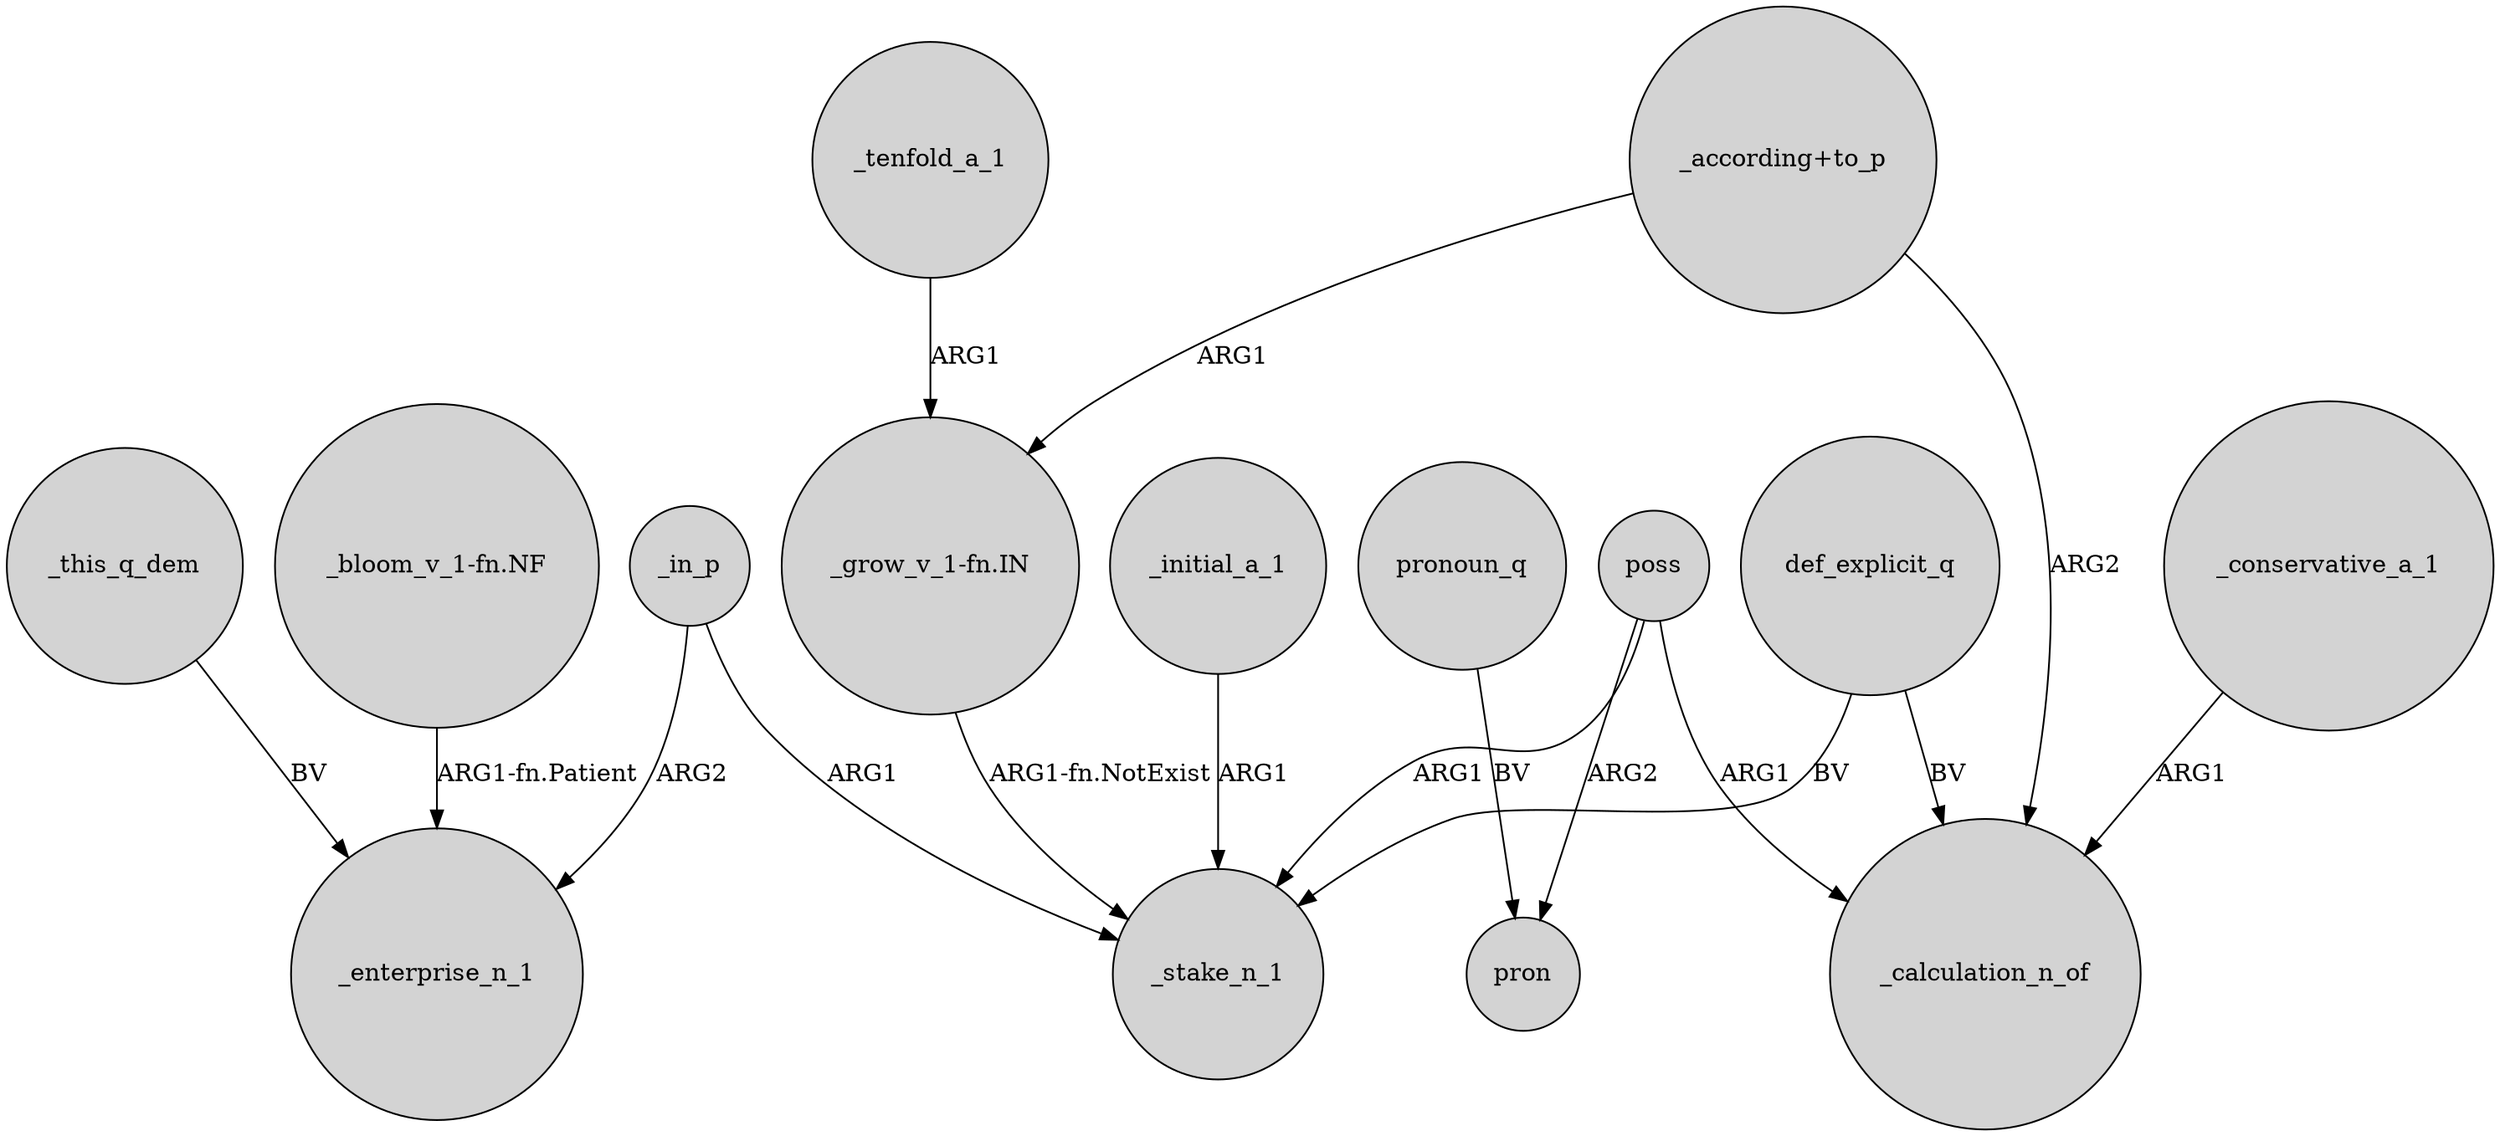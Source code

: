 digraph {
	node [shape=circle style=filled]
	_this_q_dem -> _enterprise_n_1 [label=BV]
	"_bloom_v_1-fn.NF" -> _enterprise_n_1 [label="ARG1-fn.Patient"]
	_tenfold_a_1 -> "_grow_v_1-fn.IN" [label=ARG1]
	"_grow_v_1-fn.IN" -> _stake_n_1 [label="ARG1-fn.NotExist"]
	poss -> _calculation_n_of [label=ARG1]
	"_according+to_p" -> "_grow_v_1-fn.IN" [label=ARG1]
	poss -> _stake_n_1 [label=ARG1]
	poss -> pron [label=ARG2]
	def_explicit_q -> _calculation_n_of [label=BV]
	_conservative_a_1 -> _calculation_n_of [label=ARG1]
	_initial_a_1 -> _stake_n_1 [label=ARG1]
	"_according+to_p" -> _calculation_n_of [label=ARG2]
	_in_p -> _enterprise_n_1 [label=ARG2]
	def_explicit_q -> _stake_n_1 [label=BV]
	_in_p -> _stake_n_1 [label=ARG1]
	pronoun_q -> pron [label=BV]
}
